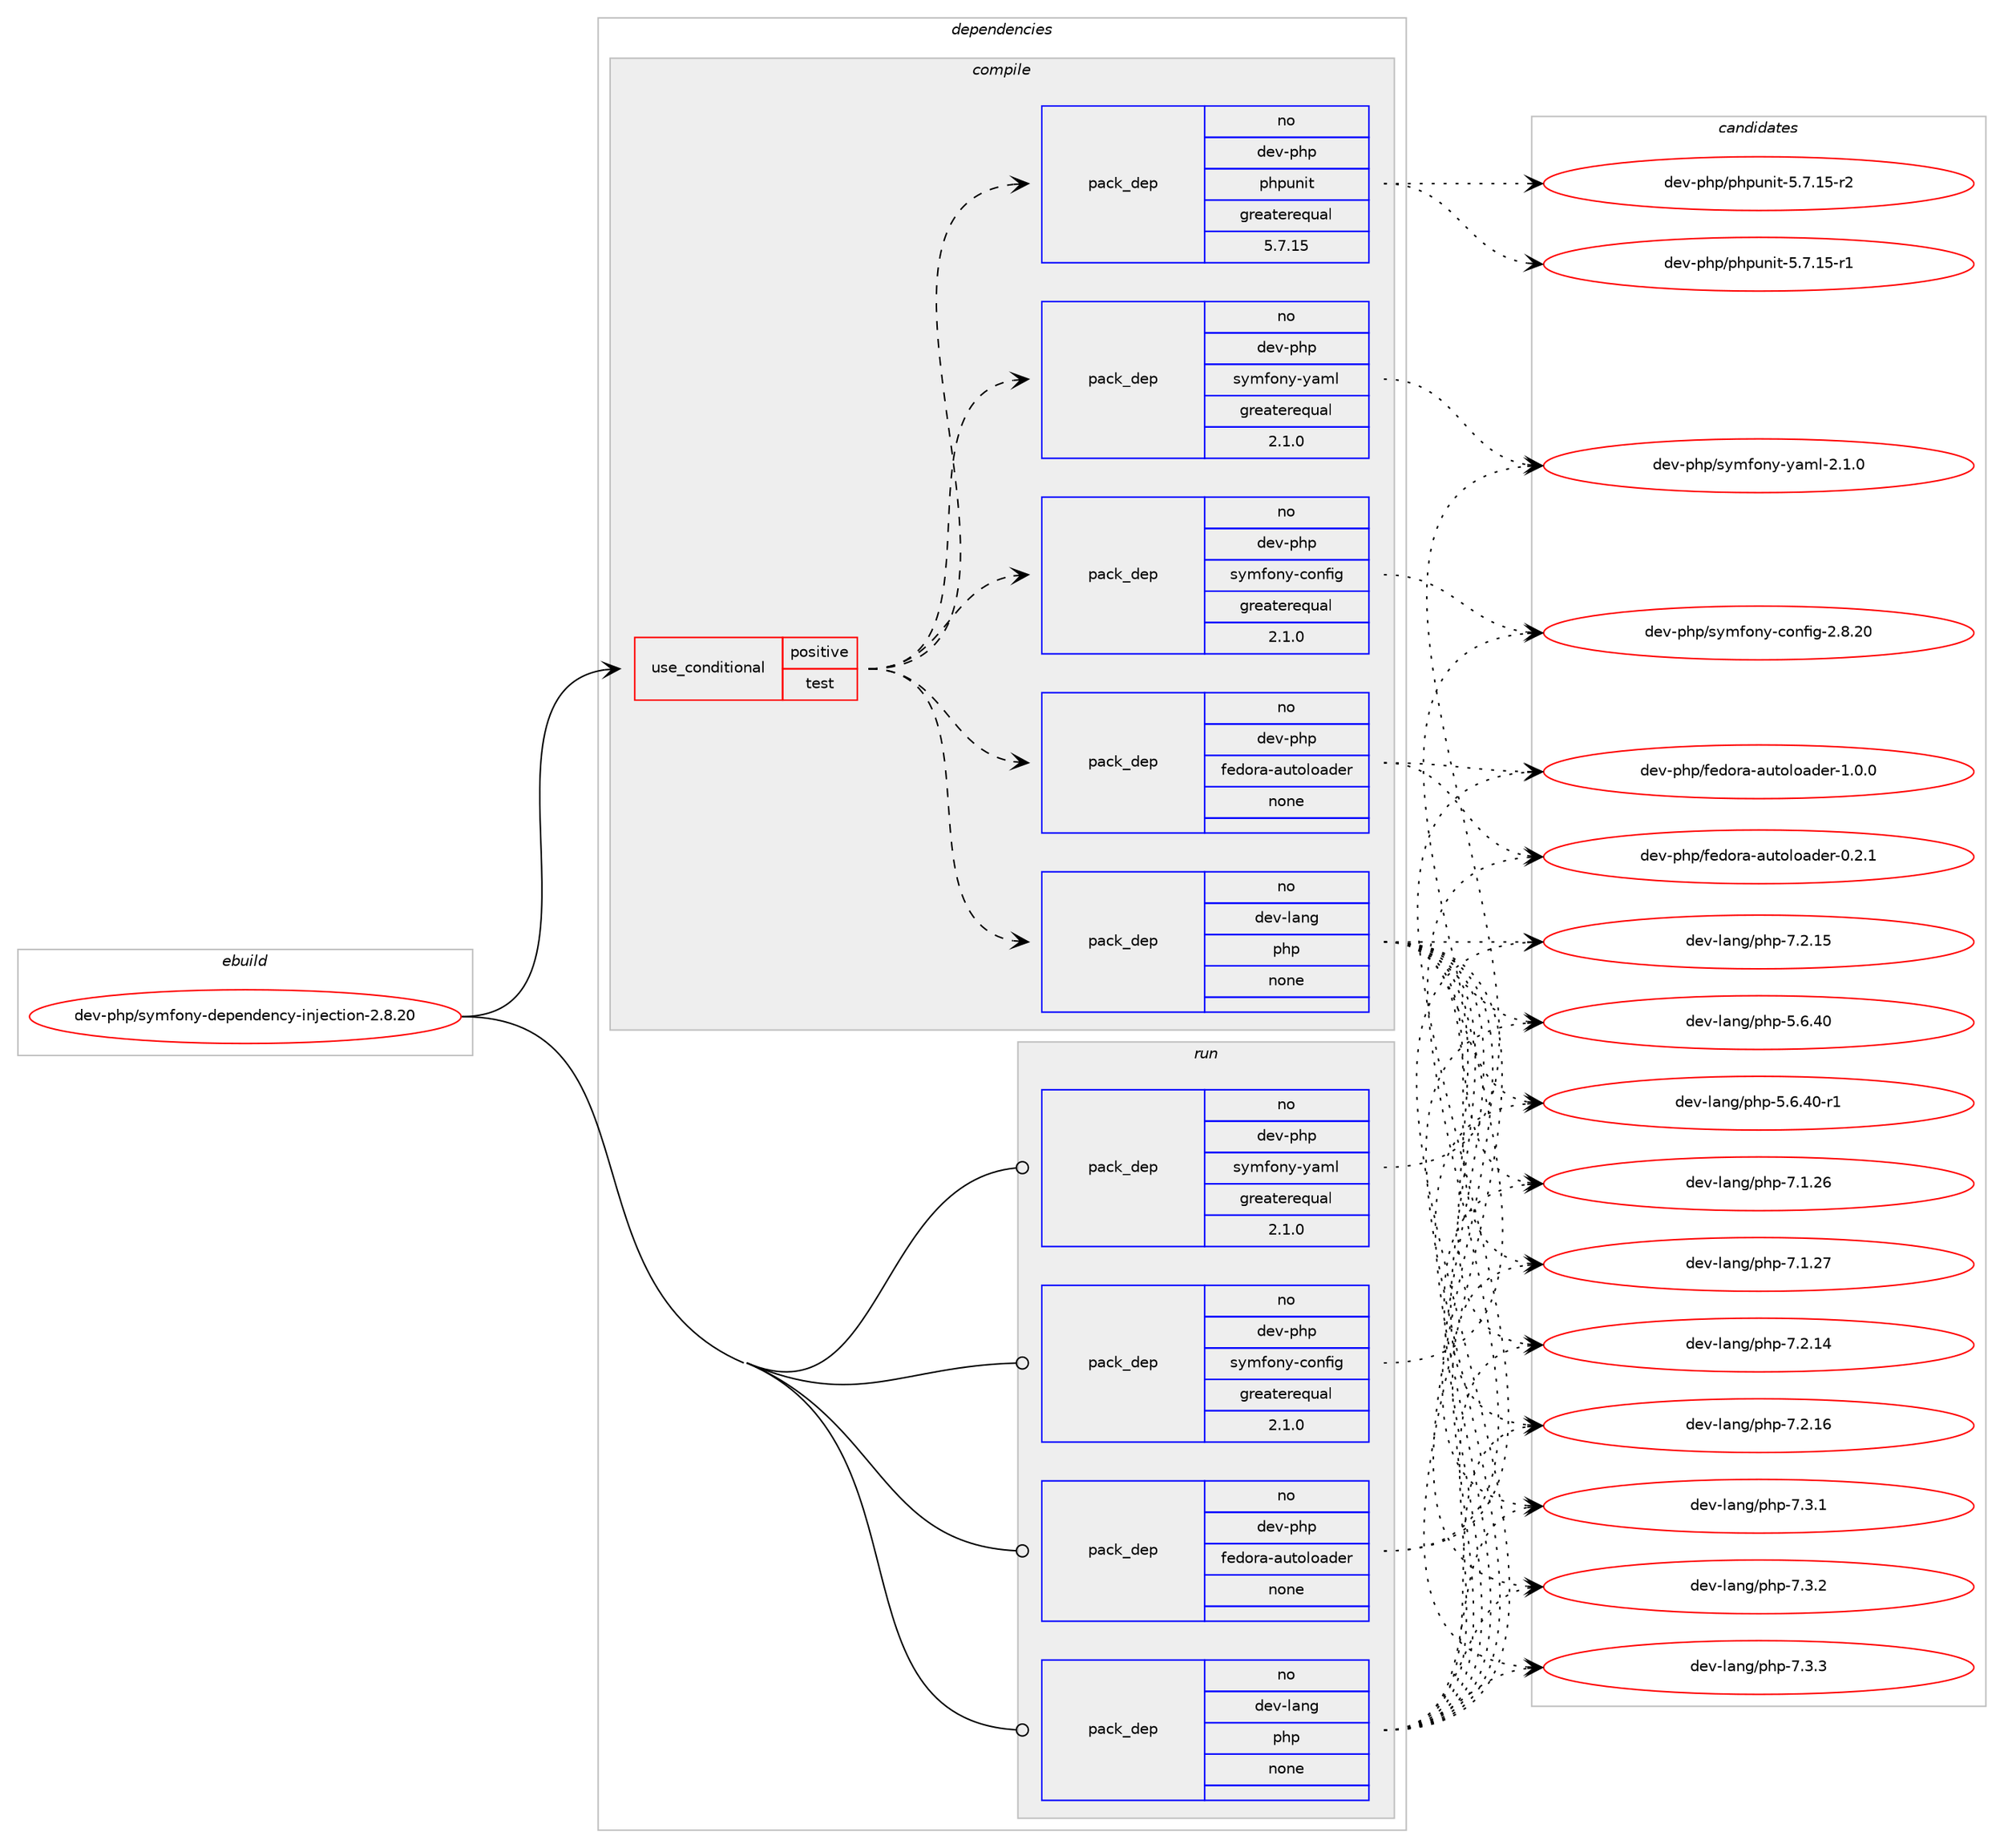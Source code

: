 digraph prolog {

# *************
# Graph options
# *************

newrank=true;
concentrate=true;
compound=true;
graph [rankdir=LR,fontname=Helvetica,fontsize=10,ranksep=1.5];#, ranksep=2.5, nodesep=0.2];
edge  [arrowhead=vee];
node  [fontname=Helvetica,fontsize=10];

# **********
# The ebuild
# **********

subgraph cluster_leftcol {
color=gray;
rank=same;
label=<<i>ebuild</i>>;
id [label="dev-php/symfony-dependency-injection-2.8.20", color=red, width=4, href="../dev-php/symfony-dependency-injection-2.8.20.svg"];
}

# ****************
# The dependencies
# ****************

subgraph cluster_midcol {
color=gray;
label=<<i>dependencies</i>>;
subgraph cluster_compile {
fillcolor="#eeeeee";
style=filled;
label=<<i>compile</i>>;
subgraph cond370140 {
dependency1396230 [label=<<TABLE BORDER="0" CELLBORDER="1" CELLSPACING="0" CELLPADDING="4"><TR><TD ROWSPAN="3" CELLPADDING="10">use_conditional</TD></TR><TR><TD>positive</TD></TR><TR><TD>test</TD></TR></TABLE>>, shape=none, color=red];
subgraph pack1002874 {
dependency1396231 [label=<<TABLE BORDER="0" CELLBORDER="1" CELLSPACING="0" CELLPADDING="4" WIDTH="220"><TR><TD ROWSPAN="6" CELLPADDING="30">pack_dep</TD></TR><TR><TD WIDTH="110">no</TD></TR><TR><TD>dev-lang</TD></TR><TR><TD>php</TD></TR><TR><TD>none</TD></TR><TR><TD></TD></TR></TABLE>>, shape=none, color=blue];
}
dependency1396230:e -> dependency1396231:w [weight=20,style="dashed",arrowhead="vee"];
subgraph pack1002875 {
dependency1396232 [label=<<TABLE BORDER="0" CELLBORDER="1" CELLSPACING="0" CELLPADDING="4" WIDTH="220"><TR><TD ROWSPAN="6" CELLPADDING="30">pack_dep</TD></TR><TR><TD WIDTH="110">no</TD></TR><TR><TD>dev-php</TD></TR><TR><TD>fedora-autoloader</TD></TR><TR><TD>none</TD></TR><TR><TD></TD></TR></TABLE>>, shape=none, color=blue];
}
dependency1396230:e -> dependency1396232:w [weight=20,style="dashed",arrowhead="vee"];
subgraph pack1002876 {
dependency1396233 [label=<<TABLE BORDER="0" CELLBORDER="1" CELLSPACING="0" CELLPADDING="4" WIDTH="220"><TR><TD ROWSPAN="6" CELLPADDING="30">pack_dep</TD></TR><TR><TD WIDTH="110">no</TD></TR><TR><TD>dev-php</TD></TR><TR><TD>symfony-config</TD></TR><TR><TD>greaterequal</TD></TR><TR><TD>2.1.0</TD></TR></TABLE>>, shape=none, color=blue];
}
dependency1396230:e -> dependency1396233:w [weight=20,style="dashed",arrowhead="vee"];
subgraph pack1002877 {
dependency1396234 [label=<<TABLE BORDER="0" CELLBORDER="1" CELLSPACING="0" CELLPADDING="4" WIDTH="220"><TR><TD ROWSPAN="6" CELLPADDING="30">pack_dep</TD></TR><TR><TD WIDTH="110">no</TD></TR><TR><TD>dev-php</TD></TR><TR><TD>symfony-yaml</TD></TR><TR><TD>greaterequal</TD></TR><TR><TD>2.1.0</TD></TR></TABLE>>, shape=none, color=blue];
}
dependency1396230:e -> dependency1396234:w [weight=20,style="dashed",arrowhead="vee"];
subgraph pack1002878 {
dependency1396235 [label=<<TABLE BORDER="0" CELLBORDER="1" CELLSPACING="0" CELLPADDING="4" WIDTH="220"><TR><TD ROWSPAN="6" CELLPADDING="30">pack_dep</TD></TR><TR><TD WIDTH="110">no</TD></TR><TR><TD>dev-php</TD></TR><TR><TD>phpunit</TD></TR><TR><TD>greaterequal</TD></TR><TR><TD>5.7.15</TD></TR></TABLE>>, shape=none, color=blue];
}
dependency1396230:e -> dependency1396235:w [weight=20,style="dashed",arrowhead="vee"];
}
id:e -> dependency1396230:w [weight=20,style="solid",arrowhead="vee"];
}
subgraph cluster_compileandrun {
fillcolor="#eeeeee";
style=filled;
label=<<i>compile and run</i>>;
}
subgraph cluster_run {
fillcolor="#eeeeee";
style=filled;
label=<<i>run</i>>;
subgraph pack1002879 {
dependency1396236 [label=<<TABLE BORDER="0" CELLBORDER="1" CELLSPACING="0" CELLPADDING="4" WIDTH="220"><TR><TD ROWSPAN="6" CELLPADDING="30">pack_dep</TD></TR><TR><TD WIDTH="110">no</TD></TR><TR><TD>dev-lang</TD></TR><TR><TD>php</TD></TR><TR><TD>none</TD></TR><TR><TD></TD></TR></TABLE>>, shape=none, color=blue];
}
id:e -> dependency1396236:w [weight=20,style="solid",arrowhead="odot"];
subgraph pack1002880 {
dependency1396237 [label=<<TABLE BORDER="0" CELLBORDER="1" CELLSPACING="0" CELLPADDING="4" WIDTH="220"><TR><TD ROWSPAN="6" CELLPADDING="30">pack_dep</TD></TR><TR><TD WIDTH="110">no</TD></TR><TR><TD>dev-php</TD></TR><TR><TD>fedora-autoloader</TD></TR><TR><TD>none</TD></TR><TR><TD></TD></TR></TABLE>>, shape=none, color=blue];
}
id:e -> dependency1396237:w [weight=20,style="solid",arrowhead="odot"];
subgraph pack1002881 {
dependency1396238 [label=<<TABLE BORDER="0" CELLBORDER="1" CELLSPACING="0" CELLPADDING="4" WIDTH="220"><TR><TD ROWSPAN="6" CELLPADDING="30">pack_dep</TD></TR><TR><TD WIDTH="110">no</TD></TR><TR><TD>dev-php</TD></TR><TR><TD>symfony-config</TD></TR><TR><TD>greaterequal</TD></TR><TR><TD>2.1.0</TD></TR></TABLE>>, shape=none, color=blue];
}
id:e -> dependency1396238:w [weight=20,style="solid",arrowhead="odot"];
subgraph pack1002882 {
dependency1396239 [label=<<TABLE BORDER="0" CELLBORDER="1" CELLSPACING="0" CELLPADDING="4" WIDTH="220"><TR><TD ROWSPAN="6" CELLPADDING="30">pack_dep</TD></TR><TR><TD WIDTH="110">no</TD></TR><TR><TD>dev-php</TD></TR><TR><TD>symfony-yaml</TD></TR><TR><TD>greaterequal</TD></TR><TR><TD>2.1.0</TD></TR></TABLE>>, shape=none, color=blue];
}
id:e -> dependency1396239:w [weight=20,style="solid",arrowhead="odot"];
}
}

# **************
# The candidates
# **************

subgraph cluster_choices {
rank=same;
color=gray;
label=<<i>candidates</i>>;

subgraph choice1002874 {
color=black;
nodesep=1;
choice10010111845108971101034711210411245534654465248 [label="dev-lang/php-5.6.40", color=red, width=4,href="../dev-lang/php-5.6.40.svg"];
choice100101118451089711010347112104112455346544652484511449 [label="dev-lang/php-5.6.40-r1", color=red, width=4,href="../dev-lang/php-5.6.40-r1.svg"];
choice10010111845108971101034711210411245554649465054 [label="dev-lang/php-7.1.26", color=red, width=4,href="../dev-lang/php-7.1.26.svg"];
choice10010111845108971101034711210411245554649465055 [label="dev-lang/php-7.1.27", color=red, width=4,href="../dev-lang/php-7.1.27.svg"];
choice10010111845108971101034711210411245554650464952 [label="dev-lang/php-7.2.14", color=red, width=4,href="../dev-lang/php-7.2.14.svg"];
choice10010111845108971101034711210411245554650464953 [label="dev-lang/php-7.2.15", color=red, width=4,href="../dev-lang/php-7.2.15.svg"];
choice10010111845108971101034711210411245554650464954 [label="dev-lang/php-7.2.16", color=red, width=4,href="../dev-lang/php-7.2.16.svg"];
choice100101118451089711010347112104112455546514649 [label="dev-lang/php-7.3.1", color=red, width=4,href="../dev-lang/php-7.3.1.svg"];
choice100101118451089711010347112104112455546514650 [label="dev-lang/php-7.3.2", color=red, width=4,href="../dev-lang/php-7.3.2.svg"];
choice100101118451089711010347112104112455546514651 [label="dev-lang/php-7.3.3", color=red, width=4,href="../dev-lang/php-7.3.3.svg"];
dependency1396231:e -> choice10010111845108971101034711210411245534654465248:w [style=dotted,weight="100"];
dependency1396231:e -> choice100101118451089711010347112104112455346544652484511449:w [style=dotted,weight="100"];
dependency1396231:e -> choice10010111845108971101034711210411245554649465054:w [style=dotted,weight="100"];
dependency1396231:e -> choice10010111845108971101034711210411245554649465055:w [style=dotted,weight="100"];
dependency1396231:e -> choice10010111845108971101034711210411245554650464952:w [style=dotted,weight="100"];
dependency1396231:e -> choice10010111845108971101034711210411245554650464953:w [style=dotted,weight="100"];
dependency1396231:e -> choice10010111845108971101034711210411245554650464954:w [style=dotted,weight="100"];
dependency1396231:e -> choice100101118451089711010347112104112455546514649:w [style=dotted,weight="100"];
dependency1396231:e -> choice100101118451089711010347112104112455546514650:w [style=dotted,weight="100"];
dependency1396231:e -> choice100101118451089711010347112104112455546514651:w [style=dotted,weight="100"];
}
subgraph choice1002875 {
color=black;
nodesep=1;
choice100101118451121041124710210110011111497459711711611110811197100101114454846504649 [label="dev-php/fedora-autoloader-0.2.1", color=red, width=4,href="../dev-php/fedora-autoloader-0.2.1.svg"];
choice100101118451121041124710210110011111497459711711611110811197100101114454946484648 [label="dev-php/fedora-autoloader-1.0.0", color=red, width=4,href="../dev-php/fedora-autoloader-1.0.0.svg"];
dependency1396232:e -> choice100101118451121041124710210110011111497459711711611110811197100101114454846504649:w [style=dotted,weight="100"];
dependency1396232:e -> choice100101118451121041124710210110011111497459711711611110811197100101114454946484648:w [style=dotted,weight="100"];
}
subgraph choice1002876 {
color=black;
nodesep=1;
choice1001011184511210411247115121109102111110121459911111010210510345504656465048 [label="dev-php/symfony-config-2.8.20", color=red, width=4,href="../dev-php/symfony-config-2.8.20.svg"];
dependency1396233:e -> choice1001011184511210411247115121109102111110121459911111010210510345504656465048:w [style=dotted,weight="100"];
}
subgraph choice1002877 {
color=black;
nodesep=1;
choice10010111845112104112471151211091021111101214512197109108455046494648 [label="dev-php/symfony-yaml-2.1.0", color=red, width=4,href="../dev-php/symfony-yaml-2.1.0.svg"];
dependency1396234:e -> choice10010111845112104112471151211091021111101214512197109108455046494648:w [style=dotted,weight="100"];
}
subgraph choice1002878 {
color=black;
nodesep=1;
choice1001011184511210411247112104112117110105116455346554649534511449 [label="dev-php/phpunit-5.7.15-r1", color=red, width=4,href="../dev-php/phpunit-5.7.15-r1.svg"];
choice1001011184511210411247112104112117110105116455346554649534511450 [label="dev-php/phpunit-5.7.15-r2", color=red, width=4,href="../dev-php/phpunit-5.7.15-r2.svg"];
dependency1396235:e -> choice1001011184511210411247112104112117110105116455346554649534511449:w [style=dotted,weight="100"];
dependency1396235:e -> choice1001011184511210411247112104112117110105116455346554649534511450:w [style=dotted,weight="100"];
}
subgraph choice1002879 {
color=black;
nodesep=1;
choice10010111845108971101034711210411245534654465248 [label="dev-lang/php-5.6.40", color=red, width=4,href="../dev-lang/php-5.6.40.svg"];
choice100101118451089711010347112104112455346544652484511449 [label="dev-lang/php-5.6.40-r1", color=red, width=4,href="../dev-lang/php-5.6.40-r1.svg"];
choice10010111845108971101034711210411245554649465054 [label="dev-lang/php-7.1.26", color=red, width=4,href="../dev-lang/php-7.1.26.svg"];
choice10010111845108971101034711210411245554649465055 [label="dev-lang/php-7.1.27", color=red, width=4,href="../dev-lang/php-7.1.27.svg"];
choice10010111845108971101034711210411245554650464952 [label="dev-lang/php-7.2.14", color=red, width=4,href="../dev-lang/php-7.2.14.svg"];
choice10010111845108971101034711210411245554650464953 [label="dev-lang/php-7.2.15", color=red, width=4,href="../dev-lang/php-7.2.15.svg"];
choice10010111845108971101034711210411245554650464954 [label="dev-lang/php-7.2.16", color=red, width=4,href="../dev-lang/php-7.2.16.svg"];
choice100101118451089711010347112104112455546514649 [label="dev-lang/php-7.3.1", color=red, width=4,href="../dev-lang/php-7.3.1.svg"];
choice100101118451089711010347112104112455546514650 [label="dev-lang/php-7.3.2", color=red, width=4,href="../dev-lang/php-7.3.2.svg"];
choice100101118451089711010347112104112455546514651 [label="dev-lang/php-7.3.3", color=red, width=4,href="../dev-lang/php-7.3.3.svg"];
dependency1396236:e -> choice10010111845108971101034711210411245534654465248:w [style=dotted,weight="100"];
dependency1396236:e -> choice100101118451089711010347112104112455346544652484511449:w [style=dotted,weight="100"];
dependency1396236:e -> choice10010111845108971101034711210411245554649465054:w [style=dotted,weight="100"];
dependency1396236:e -> choice10010111845108971101034711210411245554649465055:w [style=dotted,weight="100"];
dependency1396236:e -> choice10010111845108971101034711210411245554650464952:w [style=dotted,weight="100"];
dependency1396236:e -> choice10010111845108971101034711210411245554650464953:w [style=dotted,weight="100"];
dependency1396236:e -> choice10010111845108971101034711210411245554650464954:w [style=dotted,weight="100"];
dependency1396236:e -> choice100101118451089711010347112104112455546514649:w [style=dotted,weight="100"];
dependency1396236:e -> choice100101118451089711010347112104112455546514650:w [style=dotted,weight="100"];
dependency1396236:e -> choice100101118451089711010347112104112455546514651:w [style=dotted,weight="100"];
}
subgraph choice1002880 {
color=black;
nodesep=1;
choice100101118451121041124710210110011111497459711711611110811197100101114454846504649 [label="dev-php/fedora-autoloader-0.2.1", color=red, width=4,href="../dev-php/fedora-autoloader-0.2.1.svg"];
choice100101118451121041124710210110011111497459711711611110811197100101114454946484648 [label="dev-php/fedora-autoloader-1.0.0", color=red, width=4,href="../dev-php/fedora-autoloader-1.0.0.svg"];
dependency1396237:e -> choice100101118451121041124710210110011111497459711711611110811197100101114454846504649:w [style=dotted,weight="100"];
dependency1396237:e -> choice100101118451121041124710210110011111497459711711611110811197100101114454946484648:w [style=dotted,weight="100"];
}
subgraph choice1002881 {
color=black;
nodesep=1;
choice1001011184511210411247115121109102111110121459911111010210510345504656465048 [label="dev-php/symfony-config-2.8.20", color=red, width=4,href="../dev-php/symfony-config-2.8.20.svg"];
dependency1396238:e -> choice1001011184511210411247115121109102111110121459911111010210510345504656465048:w [style=dotted,weight="100"];
}
subgraph choice1002882 {
color=black;
nodesep=1;
choice10010111845112104112471151211091021111101214512197109108455046494648 [label="dev-php/symfony-yaml-2.1.0", color=red, width=4,href="../dev-php/symfony-yaml-2.1.0.svg"];
dependency1396239:e -> choice10010111845112104112471151211091021111101214512197109108455046494648:w [style=dotted,weight="100"];
}
}

}
